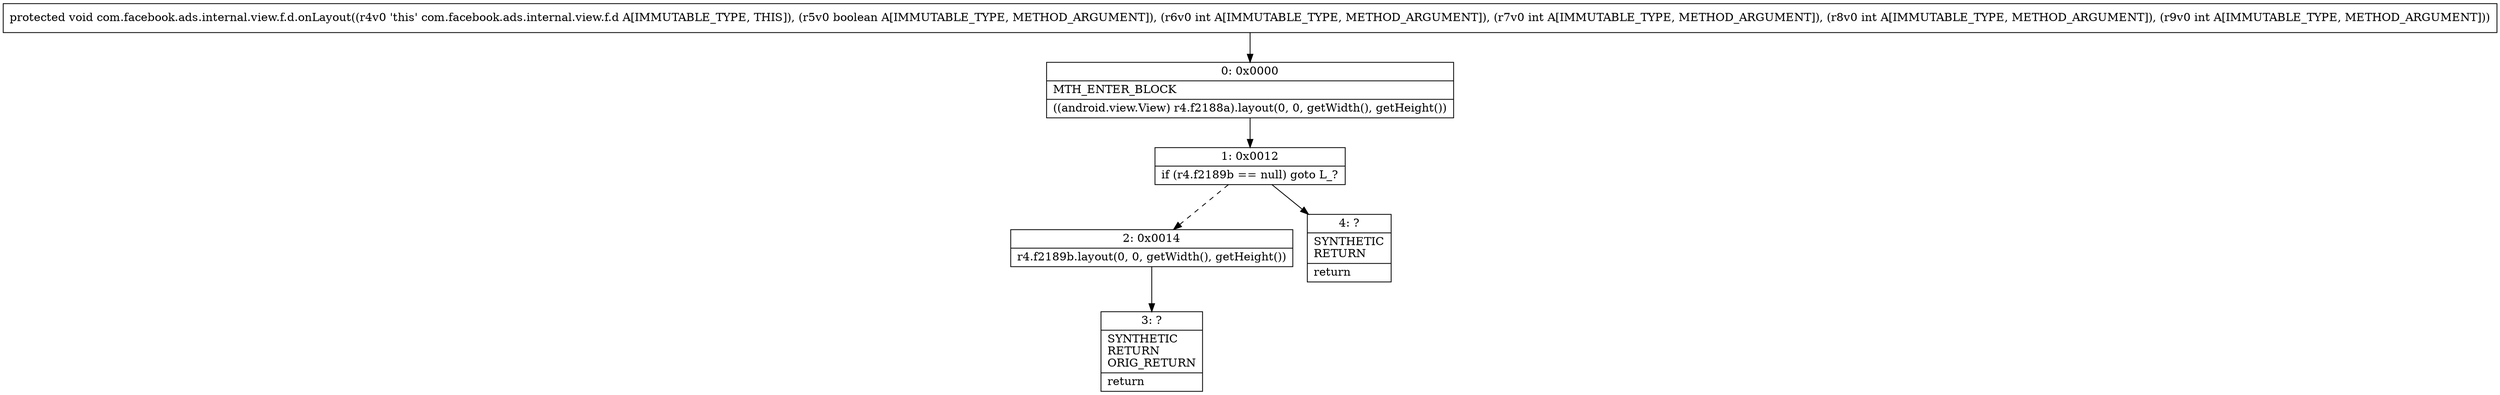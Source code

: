 digraph "CFG forcom.facebook.ads.internal.view.f.d.onLayout(ZIIII)V" {
Node_0 [shape=record,label="{0\:\ 0x0000|MTH_ENTER_BLOCK\l|((android.view.View) r4.f2188a).layout(0, 0, getWidth(), getHeight())\l}"];
Node_1 [shape=record,label="{1\:\ 0x0012|if (r4.f2189b == null) goto L_?\l}"];
Node_2 [shape=record,label="{2\:\ 0x0014|r4.f2189b.layout(0, 0, getWidth(), getHeight())\l}"];
Node_3 [shape=record,label="{3\:\ ?|SYNTHETIC\lRETURN\lORIG_RETURN\l|return\l}"];
Node_4 [shape=record,label="{4\:\ ?|SYNTHETIC\lRETURN\l|return\l}"];
MethodNode[shape=record,label="{protected void com.facebook.ads.internal.view.f.d.onLayout((r4v0 'this' com.facebook.ads.internal.view.f.d A[IMMUTABLE_TYPE, THIS]), (r5v0 boolean A[IMMUTABLE_TYPE, METHOD_ARGUMENT]), (r6v0 int A[IMMUTABLE_TYPE, METHOD_ARGUMENT]), (r7v0 int A[IMMUTABLE_TYPE, METHOD_ARGUMENT]), (r8v0 int A[IMMUTABLE_TYPE, METHOD_ARGUMENT]), (r9v0 int A[IMMUTABLE_TYPE, METHOD_ARGUMENT])) }"];
MethodNode -> Node_0;
Node_0 -> Node_1;
Node_1 -> Node_2[style=dashed];
Node_1 -> Node_4;
Node_2 -> Node_3;
}

